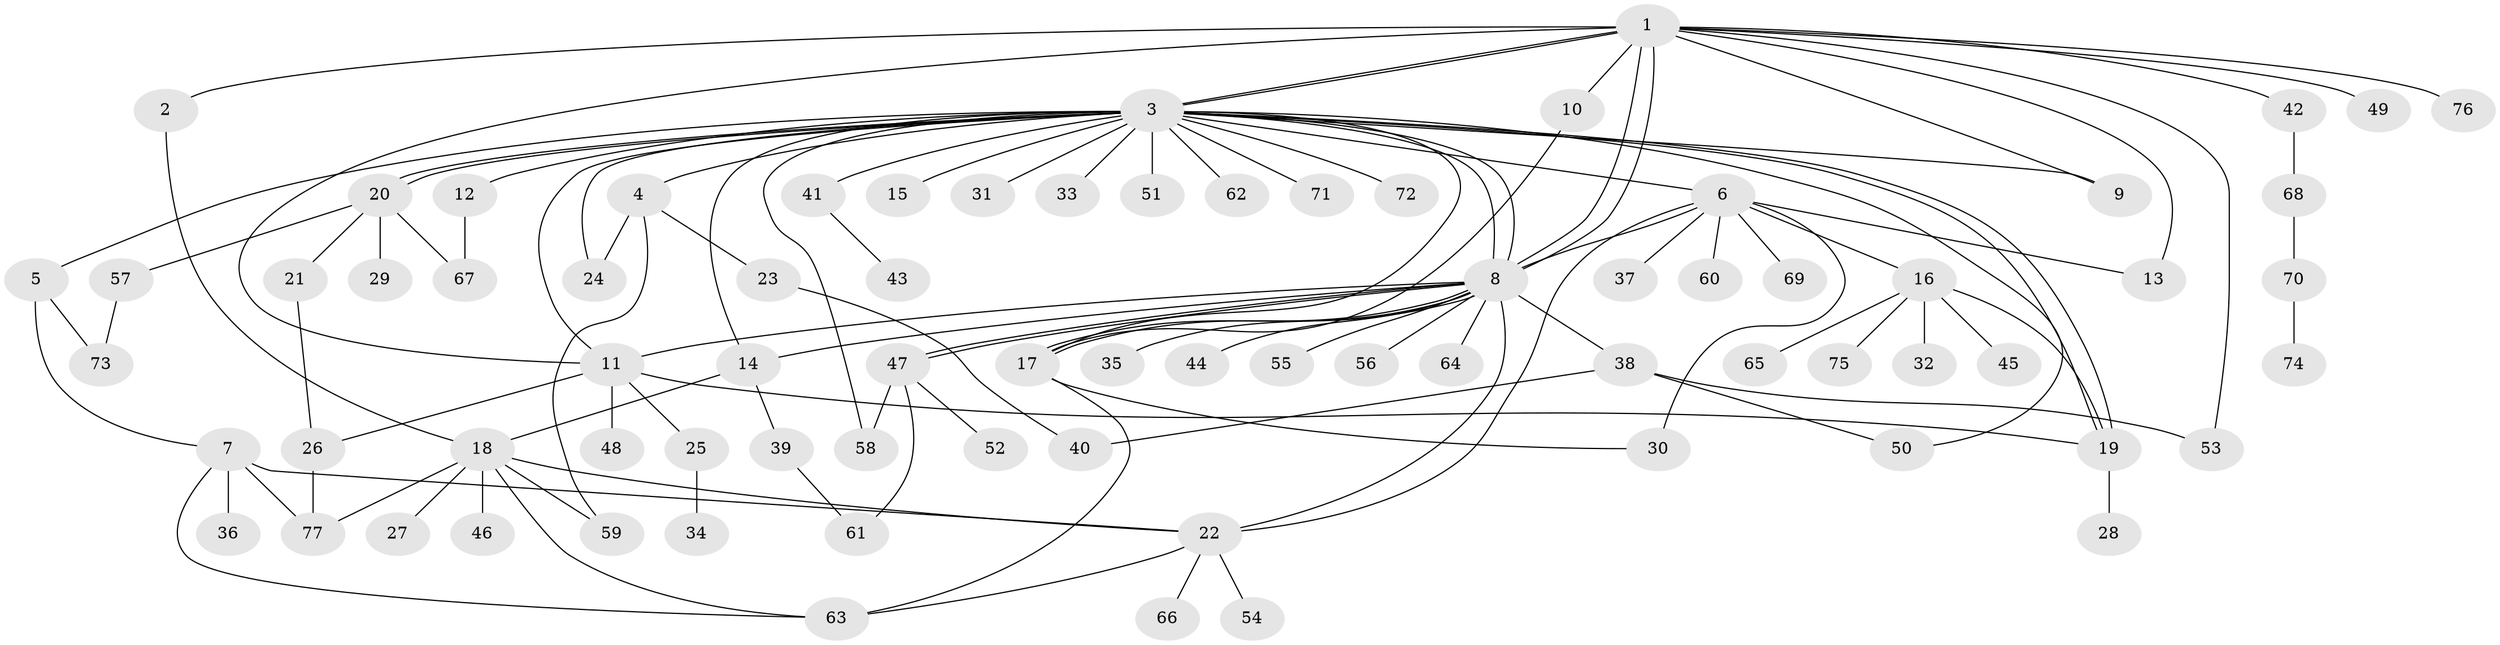 // Generated by graph-tools (version 1.1) at 2025/26/03/09/25 03:26:00]
// undirected, 77 vertices, 114 edges
graph export_dot {
graph [start="1"]
  node [color=gray90,style=filled];
  1;
  2;
  3;
  4;
  5;
  6;
  7;
  8;
  9;
  10;
  11;
  12;
  13;
  14;
  15;
  16;
  17;
  18;
  19;
  20;
  21;
  22;
  23;
  24;
  25;
  26;
  27;
  28;
  29;
  30;
  31;
  32;
  33;
  34;
  35;
  36;
  37;
  38;
  39;
  40;
  41;
  42;
  43;
  44;
  45;
  46;
  47;
  48;
  49;
  50;
  51;
  52;
  53;
  54;
  55;
  56;
  57;
  58;
  59;
  60;
  61;
  62;
  63;
  64;
  65;
  66;
  67;
  68;
  69;
  70;
  71;
  72;
  73;
  74;
  75;
  76;
  77;
  1 -- 2;
  1 -- 3;
  1 -- 3;
  1 -- 8;
  1 -- 8;
  1 -- 9;
  1 -- 10;
  1 -- 11;
  1 -- 13;
  1 -- 42;
  1 -- 49;
  1 -- 53;
  1 -- 76;
  2 -- 18;
  3 -- 4;
  3 -- 5;
  3 -- 6;
  3 -- 8;
  3 -- 8;
  3 -- 9;
  3 -- 11;
  3 -- 12;
  3 -- 14;
  3 -- 15;
  3 -- 17;
  3 -- 19;
  3 -- 19;
  3 -- 20;
  3 -- 20;
  3 -- 24;
  3 -- 31;
  3 -- 33;
  3 -- 41;
  3 -- 50;
  3 -- 51;
  3 -- 58;
  3 -- 62;
  3 -- 71;
  3 -- 72;
  4 -- 23;
  4 -- 24;
  4 -- 59;
  5 -- 7;
  5 -- 73;
  6 -- 8;
  6 -- 13;
  6 -- 16;
  6 -- 22;
  6 -- 30;
  6 -- 37;
  6 -- 60;
  6 -- 69;
  7 -- 22;
  7 -- 36;
  7 -- 63;
  7 -- 77;
  8 -- 11;
  8 -- 14;
  8 -- 17;
  8 -- 17;
  8 -- 22;
  8 -- 35;
  8 -- 38;
  8 -- 44;
  8 -- 47;
  8 -- 47;
  8 -- 55;
  8 -- 56;
  8 -- 64;
  10 -- 17;
  11 -- 19;
  11 -- 25;
  11 -- 26;
  11 -- 48;
  12 -- 67;
  14 -- 18;
  14 -- 39;
  16 -- 19;
  16 -- 32;
  16 -- 45;
  16 -- 65;
  16 -- 75;
  17 -- 30;
  17 -- 63;
  18 -- 22;
  18 -- 27;
  18 -- 46;
  18 -- 59;
  18 -- 63;
  18 -- 77;
  19 -- 28;
  20 -- 21;
  20 -- 29;
  20 -- 57;
  20 -- 67;
  21 -- 26;
  22 -- 54;
  22 -- 63;
  22 -- 66;
  23 -- 40;
  25 -- 34;
  26 -- 77;
  38 -- 40;
  38 -- 50;
  38 -- 53;
  39 -- 61;
  41 -- 43;
  42 -- 68;
  47 -- 52;
  47 -- 58;
  47 -- 61;
  57 -- 73;
  68 -- 70;
  70 -- 74;
}
